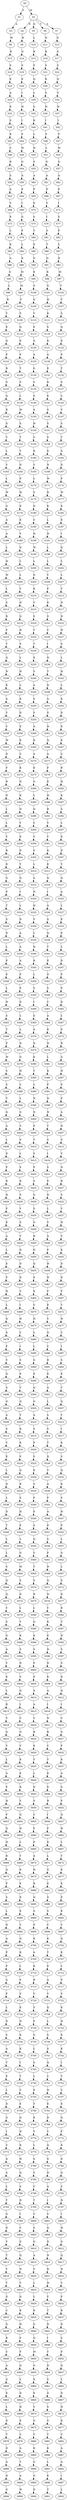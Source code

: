 strict digraph  {
	S0 -> S1 [ label = S ];
	S0 -> S2 [ label = M ];
	S1 -> S3 [ label = A ];
	S2 -> S4 [ label = N ];
	S2 -> S5 [ label = Q ];
	S2 -> S6 [ label = T ];
	S2 -> S7 [ label = S ];
	S3 -> S8 [ label = W ];
	S4 -> S9 [ label = R ];
	S5 -> S10 [ label = L ];
	S6 -> S11 [ label = N ];
	S7 -> S12 [ label = G ];
	S8 -> S13 [ label = R ];
	S9 -> S14 [ label = G ];
	S10 -> S15 [ label = R ];
	S11 -> S16 [ label = R ];
	S12 -> S17 [ label = G ];
	S13 -> S18 [ label = S ];
	S14 -> S19 [ label = S ];
	S15 -> S20 [ label = F ];
	S16 -> S21 [ label = S ];
	S17 -> S22 [ label = S ];
	S18 -> S23 [ label = E ];
	S19 -> S24 [ label = E ];
	S20 -> S25 [ label = Q ];
	S21 -> S26 [ label = K ];
	S22 -> S27 [ label = Q ];
	S23 -> S28 [ label = A ];
	S24 -> S29 [ label = I ];
	S25 -> S30 [ label = L ];
	S26 -> S31 [ label = V ];
	S27 -> S32 [ label = V ];
	S28 -> S33 [ label = E ];
	S29 -> S34 [ label = H ];
	S30 -> S35 [ label = G ];
	S31 -> S36 [ label = H ];
	S32 -> S37 [ label = H ];
	S33 -> S38 [ label = S ];
	S34 -> S39 [ label = I ];
	S35 -> S40 [ label = R ];
	S36 -> S41 [ label = I ];
	S37 -> S42 [ label = I ];
	S38 -> S43 [ label = R ];
	S39 -> S44 [ label = F ];
	S40 -> S45 [ label = L ];
	S41 -> S46 [ label = F ];
	S42 -> S47 [ label = F ];
	S43 -> S48 [ label = C ];
	S44 -> S49 [ label = W ];
	S45 -> S50 [ label = N ];
	S46 -> S51 [ label = L ];
	S47 -> S52 [ label = W ];
	S48 -> S53 [ label = R ];
	S49 -> S54 [ label = G ];
	S50 -> S55 [ label = S ];
	S51 -> S56 [ label = G ];
	S52 -> S57 [ label = G ];
	S53 -> S58 [ label = S ];
	S54 -> S59 [ label = A ];
	S55 -> S60 [ label = A ];
	S56 -> S61 [ label = A ];
	S57 -> S62 [ label = A ];
	S58 -> S63 [ label = A ];
	S59 -> S64 [ label = P ];
	S60 -> S65 [ label = P ];
	S61 -> S66 [ label = P ];
	S62 -> S67 [ label = P ];
	S63 -> S68 [ label = V ];
	S64 -> S69 [ label = I ];
	S65 -> S70 [ label = E ];
	S66 -> S71 [ label = V ];
	S67 -> S72 [ label = I ];
	S68 -> S73 [ label = E ];
	S69 -> S74 [ label = G ];
	S70 -> S75 [ label = S ];
	S71 -> S76 [ label = I ];
	S72 -> S77 [ label = S ];
	S73 -> S78 [ label = L ];
	S74 -> S79 [ label = P ];
	S75 -> S80 [ label = T ];
	S76 -> S81 [ label = S ];
	S77 -> S82 [ label = P ];
	S78 -> S83 [ label = K ];
	S79 -> S84 [ label = L ];
	S80 -> S85 [ label = E ];
	S81 -> S86 [ label = T ];
	S82 -> S87 [ label = L ];
	S83 -> S88 [ label = A ];
	S84 -> S89 [ label = K ];
	S85 -> S90 [ label = G ];
	S86 -> S91 [ label = Q ];
	S87 -> S92 [ label = E ];
	S88 -> S93 [ label = S ];
	S89 -> S94 [ label = M ];
	S90 -> S95 [ label = E ];
	S91 -> S96 [ label = K ];
	S92 -> S97 [ label = M ];
	S93 -> S98 [ label = L ];
	S94 -> S99 [ label = M ];
	S95 -> S100 [ label = S ];
	S96 -> S101 [ label = G ];
	S97 -> S102 [ label = T ];
	S98 -> S103 [ label = R ];
	S99 -> S104 [ label = V ];
	S100 -> S105 [ label = G ];
	S101 -> S106 [ label = H ];
	S102 -> S107 [ label = V ];
	S103 -> S108 [ label = V ];
	S104 -> S109 [ label = S ];
	S105 -> S110 [ label = V ];
	S106 -> S111 [ label = K ];
	S107 -> S112 [ label = S ];
	S108 -> S113 [ label = E ];
	S109 -> S114 [ label = Q ];
	S110 -> S115 [ label = F ];
	S111 -> S116 [ label = S ];
	S112 -> S117 [ label = Q ];
	S113 -> S118 [ label = Q ];
	S114 -> S119 [ label = E ];
	S115 -> S120 [ label = G ];
	S116 -> S121 [ label = K ];
	S117 -> S122 [ label = E ];
	S118 -> S123 [ label = P ];
	S119 -> S124 [ label = P ];
	S120 -> S125 [ label = A ];
	S121 -> S126 [ label = G ];
	S122 -> S127 [ label = P ];
	S123 -> S128 [ label = R ];
	S124 -> S129 [ label = T ];
	S125 -> S130 [ label = G ];
	S126 -> S131 [ label = E ];
	S127 -> S132 [ label = T ];
	S128 -> S133 [ label = G ];
	S129 -> S134 [ label = S ];
	S130 -> S135 [ label = S ];
	S131 -> S136 [ label = K ];
	S132 -> S137 [ label = S ];
	S133 -> S138 [ label = Q ];
	S134 -> S139 [ label = L ];
	S135 -> S140 [ label = S ];
	S136 -> S141 [ label = E ];
	S137 -> S142 [ label = L ];
	S138 -> S143 [ label = R ];
	S139 -> S144 [ label = M ];
	S140 -> S145 [ label = A ];
	S141 -> S146 [ label = S ];
	S142 -> S147 [ label = V ];
	S143 -> S148 [ label = G ];
	S144 -> S149 [ label = S ];
	S145 -> S150 [ label = H ];
	S146 -> S151 [ label = S ];
	S147 -> S152 [ label = S ];
	S148 -> S153 [ label = V ];
	S149 -> S154 [ label = T ];
	S150 -> S155 [ label = C ];
	S151 -> S156 [ label = S ];
	S152 -> S157 [ label = T ];
	S153 -> S158 [ label = L ];
	S154 -> S159 [ label = T ];
	S155 -> S160 [ label = R ];
	S156 -> S161 [ label = E ];
	S157 -> S162 [ label = A ];
	S158 -> S163 [ label = V ];
	S159 -> S164 [ label = D ];
	S160 -> S165 [ label = V ];
	S161 -> S166 [ label = N ];
	S162 -> S167 [ label = D ];
	S163 -> S168 [ label = L ];
	S164 -> S169 [ label = P ];
	S165 -> S170 [ label = L ];
	S166 -> S171 [ label = W ];
	S167 -> S172 [ label = P ];
	S168 -> S173 [ label = W ];
	S169 -> S174 [ label = W ];
	S170 -> S175 [ label = S ];
	S171 -> S176 [ label = R ];
	S172 -> S177 [ label = W ];
	S173 -> S178 [ label = G ];
	S174 -> S179 [ label = K ];
	S175 -> S180 [ label = D ];
	S176 -> S181 [ label = K ];
	S177 -> S182 [ label = K ];
	S178 -> S183 [ label = A ];
	S179 -> S184 [ label = K ];
	S180 -> S185 [ label = C ];
	S181 -> S186 [ label = L ];
	S182 -> S187 [ label = E ];
	S183 -> S188 [ label = A ];
	S184 -> S189 [ label = V ];
	S185 -> S190 [ label = H ];
	S186 -> S191 [ label = H ];
	S187 -> S192 [ label = I ];
	S188 -> S193 [ label = L ];
	S189 -> S194 [ label = Q ];
	S190 -> S195 [ label = W ];
	S191 -> S196 [ label = L ];
	S192 -> S197 [ label = Q ];
	S193 -> S198 [ label = H ];
	S194 -> S199 [ label = L ];
	S195 -> S200 [ label = L ];
	S196 -> S201 [ label = L ];
	S197 -> S202 [ label = L ];
	S198 -> S203 [ label = W ];
	S199 -> S204 [ label = L ];
	S200 -> S205 [ label = D ];
	S201 -> S206 [ label = Y ];
	S202 -> S207 [ label = L ];
	S203 -> S208 [ label = L ];
	S204 -> S209 [ label = Y ];
	S205 -> S210 [ label = K ];
	S206 -> S211 [ label = P ];
	S207 -> S212 [ label = Y ];
	S208 -> S213 [ label = S ];
	S209 -> S214 [ label = N ];
	S210 -> S215 [ label = V ];
	S211 -> S216 [ label = E ];
	S212 -> S217 [ label = N ];
	S213 -> S218 [ label = R ];
	S214 -> S219 [ label = Q ];
	S215 -> S220 [ label = S ];
	S216 -> S221 [ label = G ];
	S217 -> S222 [ label = H ];
	S218 -> S223 [ label = F ];
	S219 -> S224 [ label = H ];
	S220 -> S225 [ label = T ];
	S221 -> S226 [ label = C ];
	S222 -> S227 [ label = H ];
	S223 -> S228 [ label = T ];
	S224 -> S229 [ label = S ];
	S225 -> S230 [ label = T ];
	S226 -> S231 [ label = I ];
	S227 -> S232 [ label = S ];
	S228 -> S233 [ label = Q ];
	S229 -> S234 [ label = L ];
	S230 -> S235 [ label = E ];
	S231 -> S236 [ label = N ];
	S232 -> S237 [ label = L ];
	S233 -> S238 [ label = N ];
	S234 -> S239 [ label = H ];
	S235 -> S240 [ label = S ];
	S236 -> S241 [ label = T ];
	S237 -> S242 [ label = H ];
	S238 -> S243 [ label = K ];
	S239 -> S244 [ label = L ];
	S240 -> S245 [ label = A ];
	S241 -> S246 [ label = D ];
	S242 -> S247 [ label = L ];
	S243 -> S248 [ label = A ];
	S244 -> S249 [ label = K ];
	S245 -> S250 [ label = S ];
	S246 -> S251 [ label = A ];
	S247 -> S252 [ label = K ];
	S248 -> S253 [ label = V ];
	S249 -> S254 [ label = D ];
	S250 -> S255 [ label = S ];
	S251 -> S256 [ label = G ];
	S252 -> S257 [ label = D ];
	S253 -> S258 [ label = V ];
	S254 -> S259 [ label = E ];
	S255 -> S260 [ label = A ];
	S256 -> S261 [ label = H ];
	S257 -> S262 [ label = E ];
	S258 -> S263 [ label = W ];
	S259 -> S264 [ label = K ];
	S260 -> S265 [ label = K ];
	S261 -> S266 [ label = Q ];
	S262 -> S267 [ label = K ];
	S263 -> S268 [ label = D ];
	S264 -> S269 [ label = C ];
	S265 -> S270 [ label = A ];
	S266 -> S271 [ label = A ];
	S267 -> S272 [ label = C ];
	S268 -> S273 [ label = F ];
	S269 -> S274 [ label = K ];
	S270 -> S275 [ label = K ];
	S271 -> S276 [ label = F ];
	S272 -> S277 [ label = R ];
	S273 -> S278 [ label = R ];
	S274 -> S279 [ label = N ];
	S275 -> S280 [ label = G ];
	S276 -> S281 [ label = E ];
	S277 -> S282 [ label = H ];
	S278 -> S283 [ label = N ];
	S279 -> S284 [ label = K ];
	S280 -> S285 [ label = L ];
	S281 -> S286 [ label = H ];
	S282 -> S287 [ label = K ];
	S283 -> S288 [ label = L ];
	S284 -> S289 [ label = N ];
	S285 -> S290 [ label = D ];
	S286 -> S291 [ label = R ];
	S287 -> S292 [ label = S ];
	S288 -> S293 [ label = L ];
	S289 -> S294 [ label = V ];
	S290 -> S295 [ label = C ];
	S291 -> S296 [ label = V ];
	S292 -> S297 [ label = L ];
	S293 -> S298 [ label = V ];
	S294 -> S299 [ label = E ];
	S295 -> S300 [ label = V ];
	S296 -> S301 [ label = Y ];
	S297 -> S302 [ label = E ];
	S298 -> S303 [ label = R ];
	S299 -> S304 [ label = D ];
	S300 -> S305 [ label = S ];
	S301 -> S306 [ label = K ];
	S302 -> S307 [ label = D ];
	S303 -> S308 [ label = D ];
	S304 -> S309 [ label = Y ];
	S305 -> S310 [ label = L ];
	S306 -> S311 [ label = E ];
	S307 -> S312 [ label = Y ];
	S308 -> S313 [ label = G ];
	S309 -> S314 [ label = Q ];
	S310 -> S315 [ label = A ];
	S311 -> S316 [ label = Q ];
	S312 -> S317 [ label = Q ];
	S313 -> S318 [ label = P ];
	S314 -> S319 [ label = I ];
	S315 -> S320 [ label = N ];
	S316 -> S321 [ label = I ];
	S317 -> S322 [ label = A ];
	S318 -> S323 [ label = T ];
	S319 -> S324 [ label = L ];
	S320 -> S325 [ label = H ];
	S321 -> S326 [ label = A ];
	S322 -> S327 [ label = L ];
	S323 -> S328 [ label = S ];
	S324 -> S329 [ label = D ];
	S325 -> S330 [ label = V ];
	S326 -> S331 [ label = G ];
	S327 -> S332 [ label = E ];
	S328 -> S333 [ label = D ];
	S329 -> S334 [ label = A ];
	S330 -> S335 [ label = L ];
	S331 -> S336 [ label = Q ];
	S332 -> S337 [ label = P ];
	S333 -> S338 [ label = L ];
	S334 -> S339 [ label = A ];
	S335 -> S340 [ label = H ];
	S336 -> S341 [ label = T ];
	S337 -> S342 [ label = L ];
	S338 -> S343 [ label = P ];
	S339 -> S344 [ label = A ];
	S340 -> S345 [ label = R ];
	S341 -> S346 [ label = E ];
	S342 -> S347 [ label = D ];
	S343 -> S348 [ label = E ];
	S344 -> S349 [ label = P ];
	S345 -> S350 [ label = L ];
	S346 -> S351 [ label = G ];
	S347 -> S352 [ label = P ];
	S348 -> S353 [ label = L ];
	S349 -> S354 [ label = P ];
	S350 -> S355 [ label = S ];
	S351 -> S356 [ label = S ];
	S352 -> S357 [ label = P ];
	S353 -> S358 [ label = H ];
	S354 -> S359 [ label = D ];
	S355 -> S360 [ label = I ];
	S356 -> S361 [ label = C ];
	S357 -> S362 [ label = D ];
	S358 -> S363 [ label = S ];
	S359 -> S364 [ label = L ];
	S360 -> S365 [ label = G ];
	S361 -> S366 [ label = A ];
	S362 -> S367 [ label = L ];
	S363 -> S368 [ label = T ];
	S364 -> S369 [ label = L ];
	S365 -> S370 [ label = A ];
	S366 -> S371 [ label = K ];
	S367 -> S372 [ label = P ];
	S368 -> S373 [ label = P ];
	S369 -> S374 [ label = N ];
	S370 -> S375 [ label = D ];
	S371 -> S376 [ label = N ];
	S372 -> S377 [ label = R ];
	S373 -> S378 [ label = W ];
	S374 -> S379 [ label = G ];
	S375 -> S380 [ label = K ];
	S376 -> S381 [ label = L ];
	S377 -> S382 [ label = G ];
	S378 -> S383 [ label = S ];
	S379 -> S384 [ label = H ];
	S380 -> S385 [ label = T ];
	S381 -> S386 [ label = K ];
	S382 -> S387 [ label = H ];
	S383 -> S388 [ label = S ];
	S384 -> S389 [ label = C ];
	S385 -> S390 [ label = L ];
	S386 -> S391 [ label = P ];
	S387 -> S392 [ label = F ];
	S388 -> S393 [ label = V ];
	S389 -> S394 [ label = L ];
	S390 -> S395 [ label = N ];
	S391 -> S396 [ label = N ];
	S392 -> S397 [ label = P ];
	S393 -> S398 [ label = Q ];
	S394 -> S399 [ label = G ];
	S395 -> S400 [ label = N ];
	S396 -> S401 [ label = N ];
	S397 -> S402 [ label = A ];
	S398 -> S403 [ label = A ];
	S399 -> S404 [ label = S ];
	S400 -> S405 [ label = P ];
	S401 -> S406 [ label = T ];
	S402 -> S407 [ label = N ];
	S403 -> S408 [ label = L ];
	S404 -> S409 [ label = S ];
	S405 -> S410 [ label = T ];
	S406 -> S411 [ label = S ];
	S407 -> S412 [ label = S ];
	S408 -> S413 [ label = D ];
	S409 -> S414 [ label = L ];
	S410 -> S415 [ label = S ];
	S411 -> S416 [ label = I ];
	S412 -> S417 [ label = V ];
	S413 -> S418 [ label = P ];
	S414 -> S419 [ label = S ];
	S415 -> S420 [ label = F ];
	S416 -> S421 [ label = S ];
	S417 -> S422 [ label = N ];
	S418 -> S423 [ label = R ];
	S419 -> S424 [ label = R ];
	S420 -> S425 [ label = S ];
	S421 -> S426 [ label = E ];
	S422 -> S427 [ label = R ];
	S423 -> S428 [ label = H ];
	S424 -> S429 [ label = S ];
	S425 -> S430 [ label = G ];
	S426 -> S431 [ label = D ];
	S427 -> S432 [ label = S ];
	S428 -> S433 [ label = P ];
	S429 -> S434 [ label = V ];
	S430 -> S435 [ label = S ];
	S431 -> S436 [ label = L ];
	S432 -> S437 [ label = V ];
	S433 -> S438 [ label = K ];
	S434 -> S439 [ label = S ];
	S435 -> S440 [ label = G ];
	S436 -> S441 [ label = V ];
	S437 -> S442 [ label = H ];
	S438 -> S443 [ label = A ];
	S439 -> S444 [ label = V ];
	S440 -> S445 [ label = R ];
	S441 -> S446 [ label = A ];
	S442 -> S447 [ label = V ];
	S443 -> S448 [ label = L ];
	S444 -> S449 [ label = N ];
	S445 -> S450 [ label = D ];
	S446 -> S451 [ label = F ];
	S447 -> S452 [ label = K ];
	S448 -> S453 [ label = E ];
	S449 -> S454 [ label = D ];
	S450 -> S455 [ label = Q ];
	S451 -> S456 [ label = H ];
	S452 -> S457 [ label = D ];
	S453 -> S458 [ label = F ];
	S454 -> S459 [ label = D ];
	S455 -> S460 [ label = E ];
	S456 -> S461 [ label = N ];
	S457 -> S462 [ label = D ];
	S458 -> S463 [ label = H ];
	S459 -> S464 [ label = C ];
	S460 -> S465 [ label = E ];
	S461 -> S466 [ label = F ];
	S462 -> S467 [ label = F ];
	S463 -> S468 [ label = L ];
	S464 -> S469 [ label = I ];
	S465 -> S470 [ label = V ];
	S466 -> S471 [ label = E ];
	S467 -> S472 [ label = T ];
	S468 -> S473 [ label = Q ];
	S469 -> S474 [ label = H ];
	S470 -> S475 [ label = H ];
	S471 -> S476 [ label = V ];
	S472 -> S477 [ label = H ];
	S473 -> S478 [ label = A ];
	S474 -> S479 [ label = C ];
	S475 -> S480 [ label = L ];
	S476 -> S481 [ label = Q ];
	S477 -> S482 [ label = C ];
	S478 -> S483 [ label = P ];
	S479 -> S484 [ label = I ];
	S480 -> S485 [ label = L ];
	S481 -> S486 [ label = C ];
	S482 -> S487 [ label = I ];
	S483 -> S488 [ label = V ];
	S484 -> S489 [ label = S ];
	S485 -> S490 [ label = G ];
	S486 -> S491 [ label = R ];
	S487 -> S492 [ label = S ];
	S488 -> S493 [ label = Q ];
	S489 -> S494 [ label = E ];
	S490 -> S495 [ label = E ];
	S491 -> S496 [ label = E ];
	S492 -> S497 [ label = E ];
	S493 -> S498 [ label = S ];
	S494 -> S499 [ label = T ];
	S495 -> S500 [ label = Q ];
	S496 -> S501 [ label = A ];
	S497 -> S502 [ label = T ];
	S498 -> S503 [ label = G ];
	S499 -> S504 [ label = Q ];
	S500 -> S505 [ label = G ];
	S501 -> S506 [ label = L ];
	S502 -> S507 [ label = Q ];
	S503 -> S508 [ label = A ];
	S504 -> S509 [ label = T ];
	S505 -> S510 [ label = A ];
	S506 -> S511 [ label = S ];
	S507 -> S512 [ label = T ];
	S508 -> S513 [ label = S ];
	S509 -> S514 [ label = R ];
	S510 -> S515 [ label = S ];
	S511 -> S516 [ label = S ];
	S512 -> S517 [ label = I ];
	S513 -> S518 [ label = V ];
	S514 -> S519 [ label = K ];
	S515 -> S520 [ label = P ];
	S516 -> S521 [ label = T ];
	S517 -> S522 [ label = K ];
	S518 -> S523 [ label = E ];
	S519 -> S524 [ label = F ];
	S520 -> S525 [ label = S ];
	S521 -> S526 [ label = Q ];
	S522 -> S527 [ label = S ];
	S523 -> S528 [ label = L ];
	S524 -> S529 [ label = Q ];
	S525 -> S530 [ label = E ];
	S526 -> S531 [ label = V ];
	S527 -> S532 [ label = Q ];
	S528 -> S533 [ label = D ];
	S529 -> S534 [ label = K ];
	S530 -> S535 [ label = S ];
	S531 -> S536 [ label = A ];
	S532 -> S537 [ label = K ];
	S533 -> S538 [ label = L ];
	S534 -> S539 [ label = S ];
	S535 -> S540 [ label = P ];
	S536 -> S541 [ label = P ];
	S537 -> S542 [ label = S ];
	S538 -> S543 [ label = D ];
	S539 -> S544 [ label = H ];
	S540 -> S545 [ label = E ];
	S541 -> S546 [ label = A ];
	S542 -> S547 [ label = H ];
	S543 -> S548 [ label = T ];
	S544 -> S549 [ label = P ];
	S545 -> S550 [ label = S ];
	S546 -> S551 [ label = E ];
	S547 -> S552 [ label = P ];
	S548 -> S553 [ label = L ];
	S549 -> S554 [ label = L ];
	S550 -> S555 [ label = Q ];
	S551 -> S556 [ label = S ];
	S552 -> S557 [ label = L ];
	S553 -> S558 [ label = L ];
	S554 -> S559 [ label = G ];
	S555 -> S560 [ label = V ];
	S556 -> S561 [ label = F ];
	S557 -> S562 [ label = G ];
	S558 -> S563 [ label = S ];
	S559 -> S564 [ label = M ];
	S560 -> S565 [ label = T ];
	S561 -> S566 [ label = D ];
	S562 -> S567 [ label = L ];
	S563 -> S568 [ label = Q ];
	S564 -> S569 [ label = S ];
	S565 -> S570 [ label = S ];
	S566 -> S571 [ label = Q ];
	S567 -> S572 [ label = S ];
	S568 -> S573 [ label = Q ];
	S569 -> S574 [ label = D ];
	S570 -> S575 [ label = R ];
	S571 -> S576 [ label = N ];
	S572 -> S577 [ label = D ];
	S573 -> S578 [ label = Y ];
	S574 -> S579 [ label = L ];
	S575 -> S580 [ label = L ];
	S576 -> S581 [ label = Y ];
	S577 -> S582 [ label = R ];
	S578 -> S583 [ label = S ];
	S579 -> S584 [ label = T ];
	S580 -> S585 [ label = Q ];
	S581 -> S586 [ label = K ];
	S582 -> S587 [ label = T ];
	S583 -> S588 [ label = G ];
	S584 -> S589 [ label = K ];
	S585 -> S590 [ label = E ];
	S586 -> S591 [ label = E ];
	S587 -> S592 [ label = N ];
	S588 -> S593 [ label = A ];
	S589 -> S594 [ label = S ];
	S590 -> S595 [ label = S ];
	S591 -> S596 [ label = N ];
	S592 -> S597 [ label = S ];
	S593 -> S598 [ label = V ];
	S594 -> S599 [ label = D ];
	S595 -> S600 [ label = P ];
	S596 -> S601 [ label = D ];
	S597 -> S602 [ label = S ];
	S598 -> S603 [ label = E ];
	S599 -> S604 [ label = V ];
	S600 -> S605 [ label = P ];
	S601 -> S606 [ label = K ];
	S602 -> S607 [ label = D ];
	S603 -> S608 [ label = L ];
	S604 -> S609 [ label = Q ];
	S605 -> S610 [ label = A ];
	S606 -> S611 [ label = A ];
	S607 -> S612 [ label = Q ];
	S608 -> S613 [ label = R ];
	S609 -> S614 [ label = I ];
	S610 -> S615 [ label = A ];
	S611 -> S616 [ label = I ];
	S612 -> S617 [ label = I ];
	S613 -> S618 [ label = V ];
	S614 -> S619 [ label = C ];
	S615 -> S620 [ label = V ];
	S616 -> S621 [ label = N ];
	S617 -> S622 [ label = C ];
	S618 -> S623 [ label = Q ];
	S619 -> S624 [ label = G ];
	S620 -> S625 [ label = R ];
	S621 -> S626 [ label = R ];
	S622 -> S627 [ label = G ];
	S623 -> S628 [ label = V ];
	S624 -> S629 [ label = C ];
	S625 -> S630 [ label = E ];
	S626 -> S631 [ label = C ];
	S627 -> S632 [ label = F ];
	S628 -> S633 [ label = L ];
	S629 -> S634 [ label = K ];
	S630 -> S635 [ label = Y ];
	S631 -> S636 [ label = V ];
	S632 -> S637 [ label = K ];
	S633 -> S638 [ label = A ];
	S634 -> S639 [ label = E ];
	S635 -> S640 [ label = L ];
	S636 -> S641 [ label = E ];
	S637 -> S642 [ label = A ];
	S638 -> S643 [ label = F ];
	S639 -> S644 [ label = R ];
	S640 -> S645 [ label = D ];
	S641 -> S646 [ label = E ];
	S642 -> S647 [ label = G ];
	S643 -> S648 [ label = H ];
	S644 -> S649 [ label = V ];
	S645 -> S650 [ label = S ];
	S646 -> S651 [ label = R ];
	S647 -> S652 [ label = F ];
	S648 -> S653 [ label = F ];
	S649 -> S654 [ label = Q ];
	S650 -> S655 [ label = C ];
	S651 -> S656 [ label = I ];
	S652 -> S657 [ label = Q ];
	S653 -> S658 [ label = Q ];
	S654 -> S659 [ label = H ];
	S655 -> S660 [ label = F ];
	S656 -> S661 [ label = F ];
	S657 -> S662 [ label = H ];
	S658 -> S663 [ label = H ];
	S659 -> S664 [ label = L ];
	S660 -> S665 [ label = P ];
	S661 -> S666 [ label = K ];
	S662 -> S667 [ label = L ];
	S663 -> S668 [ label = R ];
	S664 -> S669 [ label = T ];
	S665 -> S670 [ label = A ];
	S666 -> S671 [ label = L ];
	S667 -> S672 [ label = T ];
	S668 -> S673 [ label = Q ];
	S669 -> S674 [ label = E ];
	S670 -> S675 [ label = H ];
	S671 -> S676 [ label = G ];
	S672 -> S677 [ label = E ];
	S673 -> S678 [ label = P ];
	S674 -> S679 [ label = E ];
	S675 -> S680 [ label = R ];
	S676 -> S681 [ label = E ];
	S677 -> S682 [ label = E ];
	S678 -> S683 [ label = S ];
	S679 -> S684 [ label = E ];
	S680 -> S685 [ label = Q ];
	S681 -> S686 [ label = G ];
	S682 -> S687 [ label = E ];
	S683 -> S688 [ label = L ];
	S684 -> S689 [ label = E ];
	S685 -> S690 [ label = G ];
	S686 -> S691 [ label = S ];
	S687 -> S692 [ label = K ];
	S688 -> S693 [ label = N ];
	S689 -> S694 [ label = Y ];
	S690 -> S695 [ label = P ];
	S691 -> S696 [ label = C ];
	S692 -> S697 [ label = Y ];
	S693 -> S698 [ label = A ];
	S694 -> S699 [ label = Q ];
	S695 -> S700 [ label = E ];
	S696 -> S701 [ label = K ];
	S697 -> S702 [ label = Q ];
	S698 -> S703 [ label = P ];
	S699 -> S704 [ label = K ];
	S700 -> S705 [ label = A ];
	S701 -> S706 [ label = T ];
	S702 -> S707 [ label = K ];
	S703 -> S708 [ label = P ];
	S704 -> S709 [ label = L ];
	S705 -> S710 [ label = K ];
	S706 -> S711 [ label = E ];
	S707 -> S712 [ label = L ];
	S708 -> S713 [ label = A ];
	S709 -> S714 [ label = F ];
	S710 -> S715 [ label = R ];
	S711 -> S716 [ label = A ];
	S712 -> S717 [ label = F ];
	S713 -> S718 [ label = P ];
	S714 -> S719 [ label = S ];
	S715 -> S720 [ label = V ];
	S716 -> S721 [ label = V ];
	S717 -> S722 [ label = S ];
	S718 -> S723 [ label = L ];
	S719 -> S724 [ label = E ];
	S720 -> S725 [ label = V ];
	S721 -> S726 [ label = Q ];
	S722 -> S727 [ label = E ];
	S723 -> S728 [ label = D ];
	S724 -> S729 [ label = N ];
	S725 -> S730 [ label = P ];
	S726 -> S731 [ label = L ];
	S727 -> S732 [ label = H ];
	S728 -> S733 [ label = S ];
	S729 -> S734 [ label = K ];
	S730 -> S735 [ label = G ];
	S731 -> S736 [ label = S ];
	S732 -> S737 [ label = K ];
	S733 -> S738 [ label = A ];
	S734 -> S739 [ label = K ];
	S735 -> S740 [ label = L ];
	S736 -> S741 [ label = G ];
	S737 -> S742 [ label = K ];
	S738 -> S743 [ label = T ];
	S739 -> S744 [ label = I ];
	S740 -> S745 [ label = S ];
	S741 -> S746 [ label = Q ];
	S742 -> S747 [ label = I ];
	S743 -> S748 [ label = P ];
	S744 -> S749 [ label = T ];
	S745 -> S750 [ label = L ];
	S746 -> S751 [ label = C ];
	S747 -> S752 [ label = T ];
	S748 -> S753 [ label = L ];
	S749 -> S754 [ label = V ];
	S750 -> S755 [ label = E ];
	S751 -> S756 [ label = N ];
	S752 -> S757 [ label = V ];
	S753 -> S758 [ label = D ];
	S754 -> S759 [ label = E ];
	S755 -> S760 [ label = T ];
	S756 -> S761 [ label = E ];
	S757 -> S762 [ label = E ];
	S758 -> S763 [ label = G ];
	S759 -> S764 [ label = Q ];
	S760 -> S765 [ label = E ];
	S761 -> S766 [ label = D ];
	S762 -> S767 [ label = Q ];
	S763 -> S768 [ label = I ];
	S764 -> S769 [ label = H ];
	S765 -> S770 [ label = Y ];
	S766 -> S771 [ label = Y ];
	S767 -> S772 [ label = P ];
	S768 -> S773 [ label = V ];
	S769 -> S774 [ label = K ];
	S770 -> S775 [ label = L ];
	S771 -> S776 [ label = Q ];
	S772 -> S777 [ label = K ];
	S773 -> S778 [ label = A ];
	S774 -> S779 [ label = H ];
	S775 -> S780 [ label = S ];
	S776 -> S781 [ label = G ];
	S777 -> S782 [ label = D ];
	S778 -> S783 [ label = A ];
	S779 -> S784 [ label = Q ];
	S780 -> S785 [ label = V ];
	S781 -> S786 [ label = D ];
	S782 -> S787 [ label = Q ];
	S783 -> S788 [ label = L ];
	S784 -> S789 [ label = S ];
	S785 -> S790 [ label = C ];
	S786 -> S791 [ label = A ];
	S787 -> S792 [ label = S ];
	S788 -> S793 [ label = T ];
	S789 -> S794 [ label = N ];
	S790 -> S795 [ label = T ];
	S791 -> S796 [ label = I ];
	S792 -> S797 [ label = N ];
	S793 -> S798 [ label = G ];
	S794 -> S799 [ label = I ];
	S795 -> S800 [ label = V ];
	S796 -> S801 [ label = V ];
	S797 -> S802 [ label = I ];
	S798 -> S803 [ label = D ];
	S799 -> S804 [ label = C ];
	S800 -> S805 [ label = S ];
	S801 -> S806 [ label = Q ];
	S802 -> S807 [ label = H ];
	S803 -> S808 [ label = V ];
	S804 -> S809 [ label = G ];
	S805 -> S810 [ label = Q ];
	S806 -> S811 [ label = D ];
	S807 -> S812 [ label = G ];
	S808 -> S813 [ label = T ];
	S809 -> S814 [ label = Q ];
	S810 -> S815 [ label = A ];
	S811 -> S816 [ label = N ];
	S812 -> S817 [ label = Q ];
	S813 -> S818 [ label = Y ];
	S814 -> S819 [ label = N ];
	S815 -> S820 [ label = V ];
	S816 -> S821 [ label = R ];
	S817 -> S822 [ label = N ];
	S818 -> S823 [ label = T ];
	S819 -> S824 [ label = V ];
	S820 -> S825 [ label = L ];
	S821 -> S826 [ label = H ];
	S822 -> S827 [ label = V ];
	S823 -> S828 [ label = G ];
	S824 -> S829 [ label = Q ];
	S825 -> S830 [ label = L ];
	S826 -> S831 [ label = C ];
	S827 -> S832 [ label = P ];
	S828 -> S833 [ label = C ];
	S829 -> S834 [ label = K ];
	S830 -> S835 [ label = K ];
	S831 -> S836 [ label = T ];
	S832 -> S837 [ label = K ];
	S833 -> S838 [ label = G ];
	S834 -> S839 [ label = H ];
	S835 -> S840 [ label = G ];
	S836 -> S841 [ label = D ];
	S837 -> S842 [ label = D ];
	S838 -> S843 [ label = R ];
	S839 -> S844 [ label = F ];
	S840 -> S845 [ label = Q ];
	S841 -> S846 [ label = I ];
	S842 -> S847 [ label = S ];
	S843 -> S848 [ label = C ];
	S844 -> S849 [ label = F ];
	S845 -> S850 [ label = M ];
	S846 -> S851 [ label = Y ];
	S847 -> S852 [ label = F ];
	S848 -> S853 [ label = A ];
	S849 -> S854 [ label = Q ];
	S850 -> S855 [ label = G ];
	S851 -> S856 [ label = D ];
	S852 -> S857 [ label = Q ];
	S853 -> S858 [ label = A ];
	S854 -> S859 [ label = L ];
	S855 -> S860 [ label = A ];
	S856 -> S861 [ label = S ];
	S857 -> S862 [ label = L ];
	S858 -> S863 [ label = E ];
	S859 -> S864 [ label = D ];
	S860 -> S865 [ label = E ];
	S861 -> S866 [ label = G ];
	S862 -> S867 [ label = D ];
	S863 -> S868 [ label = L ];
	S864 -> S869 [ label = H ];
	S865 -> S870 [ label = V ];
	S866 -> S871 [ label = S ];
	S867 -> S872 [ label = H ];
	S868 -> S873 [ label = D ];
	S869 -> S874 [ label = E ];
	S870 -> S875 [ label = G ];
	S871 -> S876 [ label = S ];
	S872 -> S877 [ label = K ];
	S873 -> S878 [ label = T ];
	S874 -> S879 [ label = C ];
	S875 -> S880 [ label = V ];
	S876 -> S881 [ label = T ];
	S877 -> S882 [ label = C ];
	S878 -> S883 [ label = D ];
	S879 -> S884 [ label = A ];
	S880 -> S885 [ label = K ];
	S881 -> S886 [ label = K ];
	S882 -> S887 [ label = A ];
	S883 -> S888 [ label = A ];
	S884 -> S889 [ label = T ];
	S885 -> S890 [ label = G ];
	S886 -> S891 [ label = L ];
	S887 -> S892 [ label = A ];
	S888 -> S893 [ label = N ];
	S889 -> S894 [ label = A ];
	S890 -> S895 [ label = G ];
	S891 -> S896 [ label = E ];
	S892 -> S897 [ label = I ];
	S893 -> S898 [ label = G ];
	S894 -> S899 [ label = W ];
	S895 -> S900 [ label = D ];
	S896 -> S901 [ label = T ];
	S897 -> S902 [ label = L ];
}
